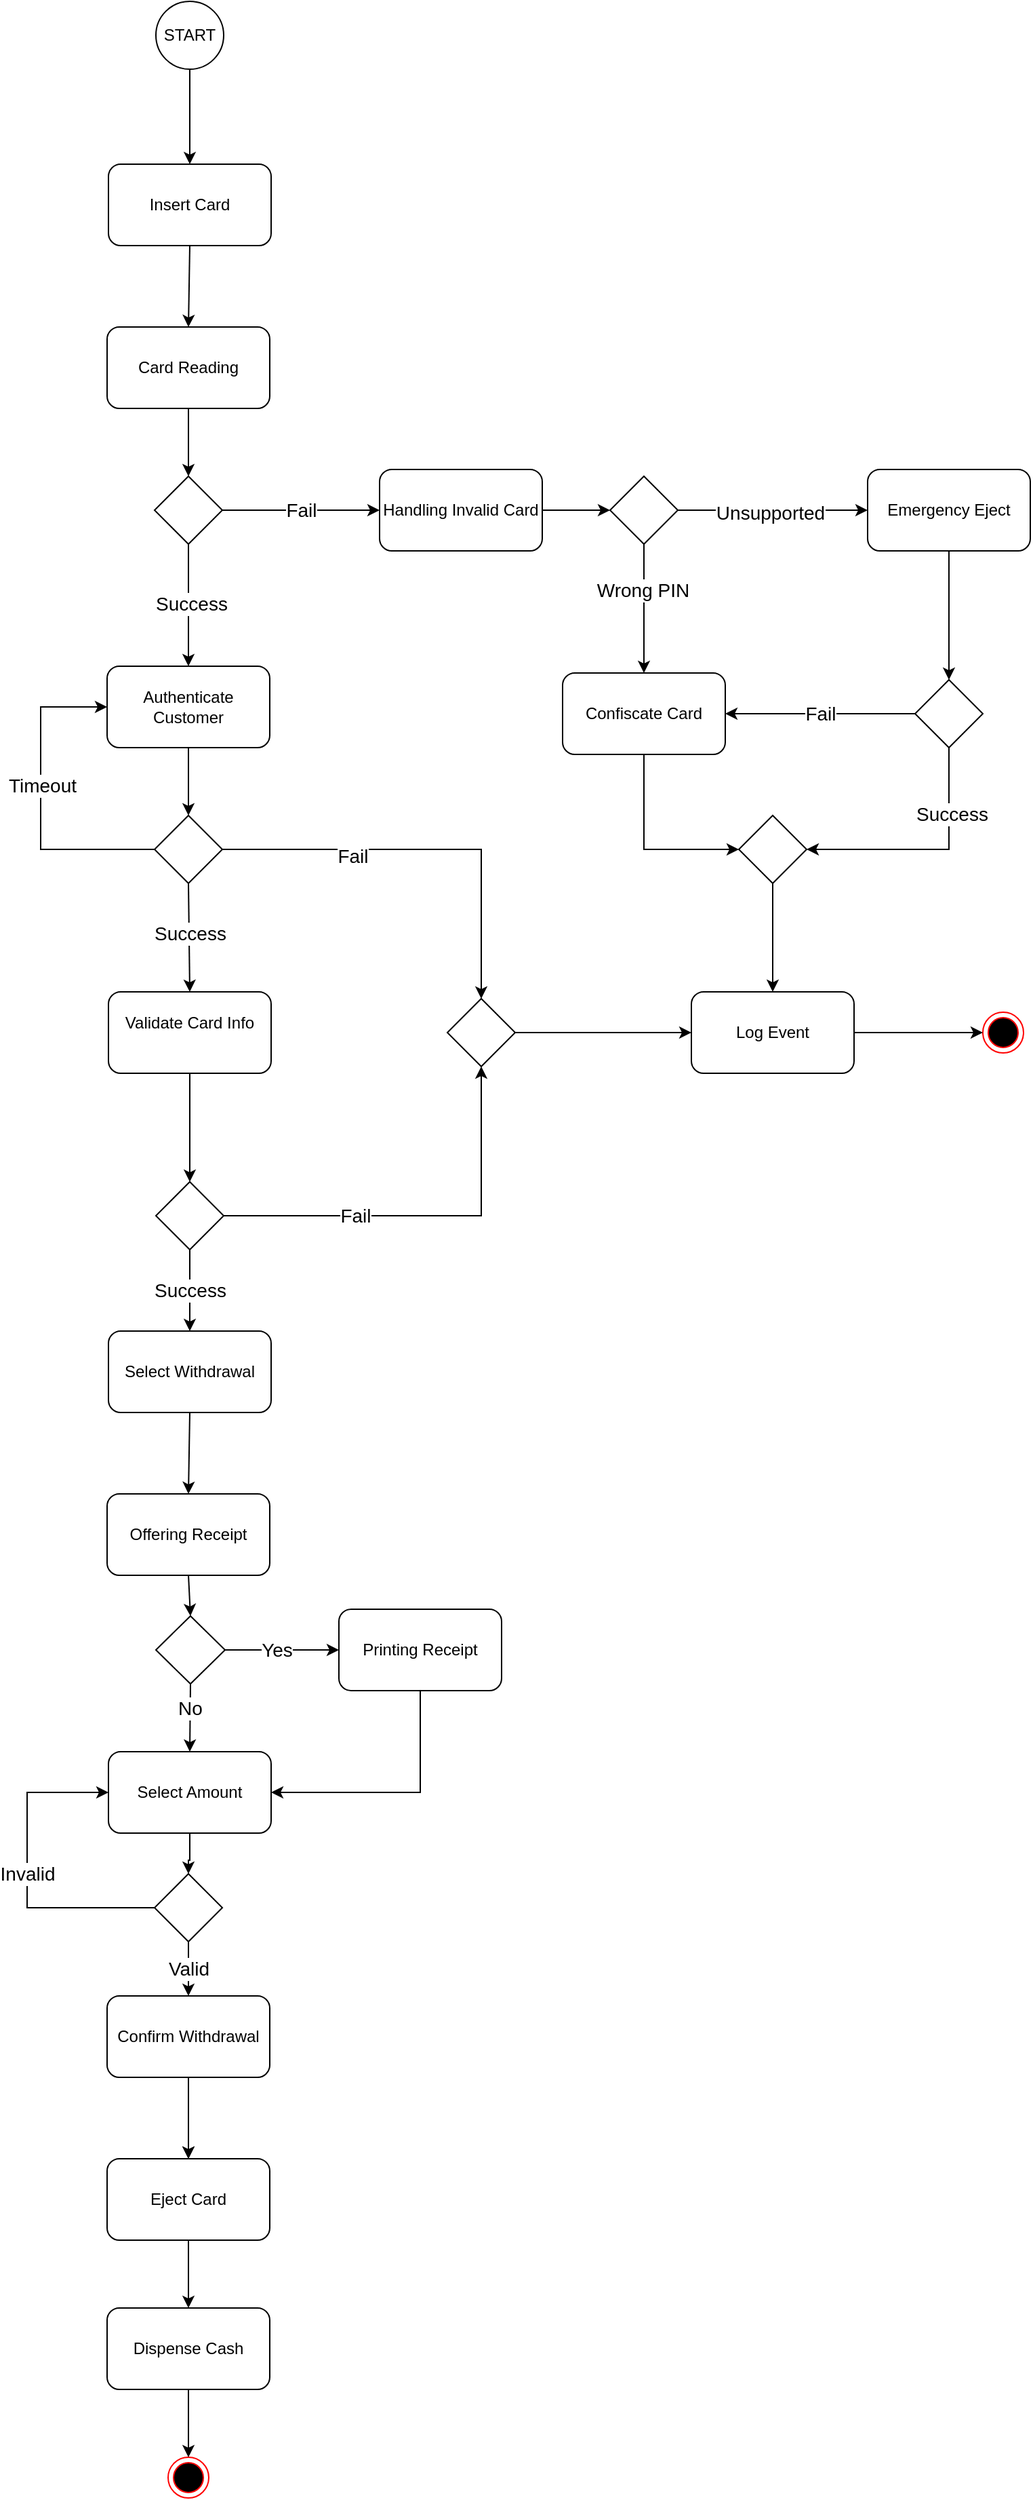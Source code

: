 <mxfile version="22.0.3" type="github">
  <diagram name="1 oldal" id="GkW5v6QdE8gthZvtDdKc">
    <mxGraphModel dx="1434" dy="1951" grid="1" gridSize="10" guides="1" tooltips="1" connect="1" arrows="1" fold="1" page="1" pageScale="1" pageWidth="827" pageHeight="1169" math="0" shadow="0">
      <root>
        <mxCell id="0" />
        <mxCell id="1" parent="0" />
        <mxCell id="0JqXtLC-GLu_SXtswpP5-1" value="Insert Card" style="rounded=1;whiteSpace=wrap;html=1;" vertex="1" parent="1">
          <mxGeometry x="340" y="-440" width="120" height="60" as="geometry" />
        </mxCell>
        <mxCell id="0JqXtLC-GLu_SXtswpP5-3" value="&#xa;Validate Card Info&#xa;&#xa;" style="rounded=1;whiteSpace=wrap;html=1;arcSize=15;" vertex="1" parent="1">
          <mxGeometry x="340" y="170" width="120" height="60" as="geometry" />
        </mxCell>
        <mxCell id="0JqXtLC-GLu_SXtswpP5-4" value="Select Withdrawal" style="rounded=1;whiteSpace=wrap;html=1;" vertex="1" parent="1">
          <mxGeometry x="340" y="420" width="120" height="60" as="geometry" />
        </mxCell>
        <mxCell id="0JqXtLC-GLu_SXtswpP5-118" value="" style="edgeStyle=orthogonalEdgeStyle;rounded=0;orthogonalLoop=1;jettySize=auto;html=1;" edge="1" parent="1" source="0JqXtLC-GLu_SXtswpP5-5" target="0JqXtLC-GLu_SXtswpP5-104">
          <mxGeometry relative="1" as="geometry" />
        </mxCell>
        <mxCell id="0JqXtLC-GLu_SXtswpP5-5" value="Select Amount" style="rounded=1;whiteSpace=wrap;html=1;" vertex="1" parent="1">
          <mxGeometry x="340" y="730" width="120" height="60" as="geometry" />
        </mxCell>
        <mxCell id="0JqXtLC-GLu_SXtswpP5-30" value="" style="edgeStyle=orthogonalEdgeStyle;rounded=0;orthogonalLoop=1;jettySize=auto;html=1;" edge="1" parent="1" source="0JqXtLC-GLu_SXtswpP5-6" target="0JqXtLC-GLu_SXtswpP5-7">
          <mxGeometry relative="1" as="geometry" />
        </mxCell>
        <mxCell id="0JqXtLC-GLu_SXtswpP5-6" value="Confirm Withdrawal" style="rounded=1;whiteSpace=wrap;html=1;" vertex="1" parent="1">
          <mxGeometry x="339" y="910" width="120" height="60" as="geometry" />
        </mxCell>
        <mxCell id="0JqXtLC-GLu_SXtswpP5-7" value="Eject Card" style="rounded=1;whiteSpace=wrap;html=1;" vertex="1" parent="1">
          <mxGeometry x="339" y="1030" width="120" height="60" as="geometry" />
        </mxCell>
        <mxCell id="0JqXtLC-GLu_SXtswpP5-8" value="Dispense Cash" style="rounded=1;whiteSpace=wrap;html=1;" vertex="1" parent="1">
          <mxGeometry x="339" y="1140" width="120" height="60" as="geometry" />
        </mxCell>
        <mxCell id="0JqXtLC-GLu_SXtswpP5-9" value="" style="ellipse;html=1;shape=endState;fillColor=#000000;strokeColor=#ff0000;" vertex="1" parent="1">
          <mxGeometry x="384" y="1250" width="30" height="30" as="geometry" />
        </mxCell>
        <mxCell id="0JqXtLC-GLu_SXtswpP5-10" value="" style="endArrow=classic;html=1;rounded=0;entryX=0.5;entryY=0;entryDx=0;entryDy=0;exitX=0.5;exitY=1;exitDx=0;exitDy=0;" edge="1" parent="1" source="0JqXtLC-GLu_SXtswpP5-7" target="0JqXtLC-GLu_SXtswpP5-8">
          <mxGeometry width="50" height="50" relative="1" as="geometry">
            <mxPoint x="390" y="930" as="sourcePoint" />
            <mxPoint x="440" y="880" as="targetPoint" />
          </mxGeometry>
        </mxCell>
        <mxCell id="0JqXtLC-GLu_SXtswpP5-11" value="" style="endArrow=classic;html=1;rounded=0;entryX=0.5;entryY=0;entryDx=0;entryDy=0;exitX=0.5;exitY=1;exitDx=0;exitDy=0;" edge="1" parent="1" source="0JqXtLC-GLu_SXtswpP5-8" target="0JqXtLC-GLu_SXtswpP5-9">
          <mxGeometry width="50" height="50" relative="1" as="geometry">
            <mxPoint x="390" y="930" as="sourcePoint" />
            <mxPoint x="440" y="880" as="targetPoint" />
          </mxGeometry>
        </mxCell>
        <mxCell id="0JqXtLC-GLu_SXtswpP5-12" value="" style="endArrow=classic;html=1;rounded=0;entryX=0.5;entryY=0;entryDx=0;entryDy=0;exitX=0.5;exitY=1;exitDx=0;exitDy=0;" edge="1" parent="1" source="0JqXtLC-GLu_SXtswpP5-87" target="0JqXtLC-GLu_SXtswpP5-3">
          <mxGeometry width="50" height="50" relative="1" as="geometry">
            <mxPoint x="400" y="120" as="sourcePoint" />
            <mxPoint x="440" y="520" as="targetPoint" />
          </mxGeometry>
        </mxCell>
        <mxCell id="0JqXtLC-GLu_SXtswpP5-92" value="&lt;font style=&quot;font-size: 14px;&quot;&gt;Success&lt;/font&gt;" style="edgeLabel;html=1;align=center;verticalAlign=middle;resizable=0;points=[];" vertex="1" connectable="0" parent="0JqXtLC-GLu_SXtswpP5-12">
          <mxGeometry x="-0.075" relative="1" as="geometry">
            <mxPoint as="offset" />
          </mxGeometry>
        </mxCell>
        <mxCell id="0JqXtLC-GLu_SXtswpP5-13" value="" style="endArrow=classic;html=1;rounded=0;exitX=0.5;exitY=1;exitDx=0;exitDy=0;entryX=0.5;entryY=0;entryDx=0;entryDy=0;" edge="1" parent="1" source="0JqXtLC-GLu_SXtswpP5-3" target="0JqXtLC-GLu_SXtswpP5-96">
          <mxGeometry width="50" height="50" relative="1" as="geometry">
            <mxPoint x="390" y="570" as="sourcePoint" />
            <mxPoint x="400" y="300" as="targetPoint" />
          </mxGeometry>
        </mxCell>
        <mxCell id="0JqXtLC-GLu_SXtswpP5-14" value="" style="endArrow=classic;html=1;rounded=0;entryX=0.5;entryY=0;entryDx=0;entryDy=0;exitX=0.5;exitY=1;exitDx=0;exitDy=0;" edge="1" parent="1" source="0JqXtLC-GLu_SXtswpP5-108" target="0JqXtLC-GLu_SXtswpP5-5">
          <mxGeometry width="50" height="50" relative="1" as="geometry">
            <mxPoint x="399" y="600" as="sourcePoint" />
            <mxPoint x="440" y="520" as="targetPoint" />
          </mxGeometry>
        </mxCell>
        <mxCell id="0JqXtLC-GLu_SXtswpP5-114" value="&lt;font style=&quot;font-size: 14px;&quot;&gt;No&lt;/font&gt;" style="edgeLabel;html=1;align=center;verticalAlign=middle;resizable=0;points=[];" vertex="1" connectable="0" parent="0JqXtLC-GLu_SXtswpP5-14">
          <mxGeometry x="-0.28" y="-1" relative="1" as="geometry">
            <mxPoint as="offset" />
          </mxGeometry>
        </mxCell>
        <mxCell id="0JqXtLC-GLu_SXtswpP5-17" value="" style="endArrow=classic;html=1;rounded=0;entryX=0.5;entryY=0;entryDx=0;entryDy=0;exitX=0.5;exitY=1;exitDx=0;exitDy=0;" edge="1" parent="1" source="0JqXtLC-GLu_SXtswpP5-70" target="0JqXtLC-GLu_SXtswpP5-68">
          <mxGeometry width="50" height="50" relative="1" as="geometry">
            <mxPoint x="400" y="-170" as="sourcePoint" />
            <mxPoint x="400" y="-140" as="targetPoint" />
          </mxGeometry>
        </mxCell>
        <mxCell id="0JqXtLC-GLu_SXtswpP5-46" value="&lt;font style=&quot;font-size: 14px;&quot;&gt;Success&lt;/font&gt;" style="edgeLabel;html=1;align=center;verticalAlign=middle;resizable=0;points=[];" vertex="1" connectable="0" parent="0JqXtLC-GLu_SXtswpP5-17">
          <mxGeometry x="-0.033" y="2" relative="1" as="geometry">
            <mxPoint as="offset" />
          </mxGeometry>
        </mxCell>
        <mxCell id="0JqXtLC-GLu_SXtswpP5-18" value="" style="endArrow=classic;html=1;rounded=0;exitX=0.5;exitY=1;exitDx=0;exitDy=0;entryX=0.5;entryY=0;entryDx=0;entryDy=0;" edge="1" parent="1" source="0JqXtLC-GLu_SXtswpP5-6" target="0JqXtLC-GLu_SXtswpP5-7">
          <mxGeometry width="50" height="50" relative="1" as="geometry">
            <mxPoint x="390" y="840" as="sourcePoint" />
            <mxPoint x="440" y="790" as="targetPoint" />
          </mxGeometry>
        </mxCell>
        <mxCell id="0JqXtLC-GLu_SXtswpP5-20" value="START" style="ellipse;whiteSpace=wrap;html=1;aspect=fixed;" vertex="1" parent="1">
          <mxGeometry x="375" y="-560" width="50" height="50" as="geometry" />
        </mxCell>
        <mxCell id="0JqXtLC-GLu_SXtswpP5-21" value="" style="endArrow=classic;html=1;rounded=0;entryX=0.5;entryY=0;entryDx=0;entryDy=0;exitX=0.5;exitY=1;exitDx=0;exitDy=0;" edge="1" parent="1" source="0JqXtLC-GLu_SXtswpP5-20" target="0JqXtLC-GLu_SXtswpP5-1">
          <mxGeometry width="50" height="50" relative="1" as="geometry">
            <mxPoint x="390" y="330" as="sourcePoint" />
            <mxPoint x="440" y="280" as="targetPoint" />
          </mxGeometry>
        </mxCell>
        <mxCell id="0JqXtLC-GLu_SXtswpP5-22" value="" style="endArrow=classic;html=1;rounded=0;entryX=0.5;entryY=1;entryDx=0;entryDy=0;exitX=1;exitY=0.5;exitDx=0;exitDy=0;" edge="1" parent="1" source="0JqXtLC-GLu_SXtswpP5-96" target="0JqXtLC-GLu_SXtswpP5-97">
          <mxGeometry relative="1" as="geometry">
            <mxPoint x="430" y="330" as="sourcePoint" />
            <mxPoint x="540" y="330" as="targetPoint" />
            <Array as="points">
              <mxPoint x="615" y="335" />
            </Array>
          </mxGeometry>
        </mxCell>
        <mxCell id="0JqXtLC-GLu_SXtswpP5-23" value="&lt;font style=&quot;font-size: 14px;&quot;&gt;Fail&lt;/font&gt;" style="edgeLabel;resizable=0;html=1;align=center;verticalAlign=middle;" connectable="0" vertex="1" parent="0JqXtLC-GLu_SXtswpP5-22">
          <mxGeometry relative="1" as="geometry">
            <mxPoint x="-53" as="offset" />
          </mxGeometry>
        </mxCell>
        <mxCell id="0JqXtLC-GLu_SXtswpP5-24" value="" style="endArrow=classic;html=1;rounded=0;entryX=0.5;entryY=0;entryDx=0;entryDy=0;exitX=0.5;exitY=1;exitDx=0;exitDy=0;" edge="1" parent="1" target="0JqXtLC-GLu_SXtswpP5-4">
          <mxGeometry relative="1" as="geometry">
            <mxPoint x="400" y="360" as="sourcePoint" />
            <mxPoint x="515" y="380" as="targetPoint" />
          </mxGeometry>
        </mxCell>
        <mxCell id="0JqXtLC-GLu_SXtswpP5-25" value="&lt;font style=&quot;font-size: 14px;&quot;&gt;Success&lt;/font&gt;" style="edgeLabel;resizable=0;html=1;align=center;verticalAlign=middle;" connectable="0" vertex="1" parent="0JqXtLC-GLu_SXtswpP5-24">
          <mxGeometry relative="1" as="geometry" />
        </mxCell>
        <mxCell id="0JqXtLC-GLu_SXtswpP5-26" value="Log Event" style="rounded=1;whiteSpace=wrap;html=1;" vertex="1" parent="1">
          <mxGeometry x="770" y="170" width="120" height="60" as="geometry" />
        </mxCell>
        <mxCell id="0JqXtLC-GLu_SXtswpP5-28" value="" style="ellipse;html=1;shape=endState;fillColor=#000000;strokeColor=#ff0000;" vertex="1" parent="1">
          <mxGeometry x="985" y="185" width="30" height="30" as="geometry" />
        </mxCell>
        <mxCell id="0JqXtLC-GLu_SXtswpP5-33" value="" style="endArrow=classic;html=1;rounded=0;exitX=0;exitY=0.5;exitDx=0;exitDy=0;entryX=0;entryY=0.5;entryDx=0;entryDy=0;" edge="1" parent="1" source="0JqXtLC-GLu_SXtswpP5-104" target="0JqXtLC-GLu_SXtswpP5-5">
          <mxGeometry relative="1" as="geometry">
            <mxPoint x="340" y="675" as="sourcePoint" />
            <mxPoint x="340" y="584" as="targetPoint" />
            <Array as="points">
              <mxPoint x="280" y="845" />
              <mxPoint x="280" y="760" />
            </Array>
          </mxGeometry>
        </mxCell>
        <mxCell id="0JqXtLC-GLu_SXtswpP5-34" value="&lt;font style=&quot;font-size: 14px;&quot;&gt;Invalid&lt;/font&gt;" style="edgeLabel;resizable=0;html=1;align=center;verticalAlign=middle;" connectable="0" vertex="1" parent="0JqXtLC-GLu_SXtswpP5-33">
          <mxGeometry relative="1" as="geometry" />
        </mxCell>
        <mxCell id="0JqXtLC-GLu_SXtswpP5-40" value="" style="endArrow=classic;html=1;rounded=0;exitX=0.5;exitY=1;exitDx=0;exitDy=0;entryX=0.5;entryY=0;entryDx=0;entryDy=0;" edge="1" parent="1" source="0JqXtLC-GLu_SXtswpP5-104" target="0JqXtLC-GLu_SXtswpP5-6">
          <mxGeometry relative="1" as="geometry">
            <mxPoint x="400" y="700" as="sourcePoint" />
            <mxPoint x="460" y="910" as="targetPoint" />
          </mxGeometry>
        </mxCell>
        <mxCell id="0JqXtLC-GLu_SXtswpP5-41" value="&lt;font style=&quot;font-size: 14px;&quot;&gt;Valid&lt;/font&gt;" style="edgeLabel;resizable=0;html=1;align=center;verticalAlign=middle;" connectable="0" vertex="1" parent="0JqXtLC-GLu_SXtswpP5-40">
          <mxGeometry relative="1" as="geometry" />
        </mxCell>
        <mxCell id="0JqXtLC-GLu_SXtswpP5-45" value="" style="endArrow=classic;html=1;rounded=0;entryX=0.5;entryY=0;entryDx=0;entryDy=0;exitX=0.5;exitY=1;exitDx=0;exitDy=0;" edge="1" parent="1" source="0JqXtLC-GLu_SXtswpP5-1">
          <mxGeometry width="50" height="50" relative="1" as="geometry">
            <mxPoint x="400" y="-380" as="sourcePoint" />
            <mxPoint x="399" y="-320" as="targetPoint" />
          </mxGeometry>
        </mxCell>
        <mxCell id="0JqXtLC-GLu_SXtswpP5-47" value="" style="endArrow=classic;html=1;rounded=0;exitX=1;exitY=0.5;exitDx=0;exitDy=0;entryX=0;entryY=0.5;entryDx=0;entryDy=0;" edge="1" parent="1" source="0JqXtLC-GLu_SXtswpP5-70" target="0JqXtLC-GLu_SXtswpP5-62">
          <mxGeometry relative="1" as="geometry">
            <mxPoint x="465" y="-290.5" as="sourcePoint" />
            <mxPoint x="550" y="-290" as="targetPoint" />
          </mxGeometry>
        </mxCell>
        <mxCell id="0JqXtLC-GLu_SXtswpP5-48" value="&lt;font style=&quot;font-size: 14px;&quot;&gt;Fail&lt;/font&gt;" style="edgeLabel;resizable=0;html=1;align=center;verticalAlign=middle;" connectable="0" vertex="1" parent="0JqXtLC-GLu_SXtswpP5-47">
          <mxGeometry relative="1" as="geometry" />
        </mxCell>
        <mxCell id="0JqXtLC-GLu_SXtswpP5-51" style="edgeStyle=orthogonalEdgeStyle;rounded=0;orthogonalLoop=1;jettySize=auto;html=1;exitX=0.5;exitY=1;exitDx=0;exitDy=0;" edge="1" parent="1">
          <mxGeometry relative="1" as="geometry">
            <mxPoint x="630" y="-260" as="sourcePoint" />
            <mxPoint x="630" y="-260" as="targetPoint" />
          </mxGeometry>
        </mxCell>
        <mxCell id="0JqXtLC-GLu_SXtswpP5-52" value="" style="endArrow=classic;html=1;rounded=0;exitX=0.5;exitY=0;exitDx=0;exitDy=0;entryX=1;entryY=0.5;entryDx=0;entryDy=0;" edge="1" parent="1" source="0JqXtLC-GLu_SXtswpP5-74" target="0JqXtLC-GLu_SXtswpP5-102">
          <mxGeometry width="50" height="50" relative="1" as="geometry">
            <mxPoint x="860" y="-290" as="sourcePoint" />
            <mxPoint x="860" y="70" as="targetPoint" />
            <Array as="points">
              <mxPoint x="960" y="65" />
            </Array>
          </mxGeometry>
        </mxCell>
        <mxCell id="0JqXtLC-GLu_SXtswpP5-60" value="&lt;font style=&quot;font-size: 14px;&quot;&gt;Success&lt;/font&gt;" style="edgeLabel;html=1;align=center;verticalAlign=middle;resizable=0;points=[];" vertex="1" connectable="0" parent="0JqXtLC-GLu_SXtswpP5-52">
          <mxGeometry x="-0.143" y="2" relative="1" as="geometry">
            <mxPoint as="offset" />
          </mxGeometry>
        </mxCell>
        <mxCell id="0JqXtLC-GLu_SXtswpP5-55" value="" style="endArrow=classic;html=1;rounded=0;entryX=1;entryY=0.5;entryDx=0;entryDy=0;exitX=0;exitY=0.5;exitDx=0;exitDy=0;" edge="1" parent="1" source="0JqXtLC-GLu_SXtswpP5-74" target="0JqXtLC-GLu_SXtswpP5-58">
          <mxGeometry relative="1" as="geometry">
            <mxPoint x="790" y="-320" as="sourcePoint" />
            <mxPoint x="630" y="-390" as="targetPoint" />
          </mxGeometry>
        </mxCell>
        <mxCell id="0JqXtLC-GLu_SXtswpP5-56" value="&lt;font style=&quot;font-size: 14px;&quot;&gt;Fail&lt;/font&gt;" style="edgeLabel;resizable=0;html=1;align=center;verticalAlign=middle;" connectable="0" vertex="1" parent="0JqXtLC-GLu_SXtswpP5-55">
          <mxGeometry relative="1" as="geometry" />
        </mxCell>
        <mxCell id="0JqXtLC-GLu_SXtswpP5-58" value="Confiscate Card" style="rounded=1;whiteSpace=wrap;html=1;" vertex="1" parent="1">
          <mxGeometry x="675" y="-65" width="120" height="60" as="geometry" />
        </mxCell>
        <mxCell id="0JqXtLC-GLu_SXtswpP5-59" value="" style="endArrow=classic;html=1;rounded=0;exitX=0.5;exitY=1;exitDx=0;exitDy=0;entryX=0;entryY=0.5;entryDx=0;entryDy=0;" edge="1" parent="1" source="0JqXtLC-GLu_SXtswpP5-58" target="0JqXtLC-GLu_SXtswpP5-102">
          <mxGeometry width="50" height="50" relative="1" as="geometry">
            <mxPoint x="580" y="-470" as="sourcePoint" />
            <mxPoint x="800" y="60" as="targetPoint" />
            <Array as="points">
              <mxPoint x="735" y="65" />
            </Array>
          </mxGeometry>
        </mxCell>
        <mxCell id="0JqXtLC-GLu_SXtswpP5-83" value="" style="edgeStyle=orthogonalEdgeStyle;rounded=0;orthogonalLoop=1;jettySize=auto;html=1;" edge="1" parent="1" source="0JqXtLC-GLu_SXtswpP5-62" target="0JqXtLC-GLu_SXtswpP5-81">
          <mxGeometry relative="1" as="geometry" />
        </mxCell>
        <mxCell id="0JqXtLC-GLu_SXtswpP5-62" value="Handling Invalid Card" style="rounded=1;whiteSpace=wrap;html=1;" vertex="1" parent="1">
          <mxGeometry x="540" y="-215" width="120" height="60" as="geometry" />
        </mxCell>
        <mxCell id="0JqXtLC-GLu_SXtswpP5-63" value="" style="endArrow=classic;html=1;rounded=0;exitX=1;exitY=0.5;exitDx=0;exitDy=0;entryX=0;entryY=0.5;entryDx=0;entryDy=0;" edge="1" parent="1" source="0JqXtLC-GLu_SXtswpP5-81" target="0JqXtLC-GLu_SXtswpP5-73">
          <mxGeometry width="50" height="50" relative="1" as="geometry">
            <mxPoint x="760" y="-220" as="sourcePoint" />
            <mxPoint x="890" y="-215" as="targetPoint" />
          </mxGeometry>
        </mxCell>
        <mxCell id="0JqXtLC-GLu_SXtswpP5-79" value="&lt;font style=&quot;font-size: 14px;&quot;&gt;Unsupported&lt;/font&gt;" style="edgeLabel;html=1;align=center;verticalAlign=middle;resizable=0;points=[];" vertex="1" connectable="0" parent="0JqXtLC-GLu_SXtswpP5-63">
          <mxGeometry x="-0.029" y="-2" relative="1" as="geometry">
            <mxPoint as="offset" />
          </mxGeometry>
        </mxCell>
        <mxCell id="0JqXtLC-GLu_SXtswpP5-67" value="" style="endArrow=classic;html=1;rounded=0;exitX=0.5;exitY=1;exitDx=0;exitDy=0;" edge="1" parent="1" source="0JqXtLC-GLu_SXtswpP5-81" target="0JqXtLC-GLu_SXtswpP5-58">
          <mxGeometry width="50" height="50" relative="1" as="geometry">
            <mxPoint x="792.5" y="-317.5" as="sourcePoint" />
            <mxPoint x="600" y="-380" as="targetPoint" />
            <Array as="points" />
          </mxGeometry>
        </mxCell>
        <mxCell id="0JqXtLC-GLu_SXtswpP5-78" value="&lt;font style=&quot;font-size: 14px;&quot;&gt;Wrong PIN&lt;/font&gt;" style="edgeLabel;html=1;align=center;verticalAlign=middle;resizable=0;points=[];" vertex="1" connectable="0" parent="0JqXtLC-GLu_SXtswpP5-67">
          <mxGeometry x="-0.292" y="-1" relative="1" as="geometry">
            <mxPoint as="offset" />
          </mxGeometry>
        </mxCell>
        <mxCell id="0JqXtLC-GLu_SXtswpP5-89" value="" style="edgeStyle=orthogonalEdgeStyle;rounded=0;orthogonalLoop=1;jettySize=auto;html=1;" edge="1" parent="1" source="0JqXtLC-GLu_SXtswpP5-68" target="0JqXtLC-GLu_SXtswpP5-87">
          <mxGeometry relative="1" as="geometry" />
        </mxCell>
        <mxCell id="0JqXtLC-GLu_SXtswpP5-68" value="Authenticate Customer" style="rounded=1;whiteSpace=wrap;html=1;" vertex="1" parent="1">
          <mxGeometry x="339" y="-70" width="120" height="60" as="geometry" />
        </mxCell>
        <mxCell id="0JqXtLC-GLu_SXtswpP5-77" value="" style="edgeStyle=orthogonalEdgeStyle;rounded=0;orthogonalLoop=1;jettySize=auto;html=1;" edge="1" parent="1" source="0JqXtLC-GLu_SXtswpP5-69" target="0JqXtLC-GLu_SXtswpP5-70">
          <mxGeometry relative="1" as="geometry" />
        </mxCell>
        <mxCell id="0JqXtLC-GLu_SXtswpP5-69" value="Card Reading" style="rounded=1;whiteSpace=wrap;html=1;" vertex="1" parent="1">
          <mxGeometry x="339" y="-320" width="120" height="60" as="geometry" />
        </mxCell>
        <mxCell id="0JqXtLC-GLu_SXtswpP5-70" value="" style="rhombus;whiteSpace=wrap;html=1;" vertex="1" parent="1">
          <mxGeometry x="374" y="-210" width="50" height="50" as="geometry" />
        </mxCell>
        <mxCell id="0JqXtLC-GLu_SXtswpP5-76" value="" style="edgeStyle=orthogonalEdgeStyle;rounded=0;orthogonalLoop=1;jettySize=auto;html=1;" edge="1" parent="1" source="0JqXtLC-GLu_SXtswpP5-73" target="0JqXtLC-GLu_SXtswpP5-74">
          <mxGeometry relative="1" as="geometry" />
        </mxCell>
        <mxCell id="0JqXtLC-GLu_SXtswpP5-73" value="Emergency Eject" style="rounded=1;whiteSpace=wrap;html=1;" vertex="1" parent="1">
          <mxGeometry x="900" y="-215" width="120" height="60" as="geometry" />
        </mxCell>
        <mxCell id="0JqXtLC-GLu_SXtswpP5-74" value="" style="rhombus;whiteSpace=wrap;html=1;" vertex="1" parent="1">
          <mxGeometry x="935" y="-60" width="50" height="50" as="geometry" />
        </mxCell>
        <mxCell id="0JqXtLC-GLu_SXtswpP5-81" value="" style="rhombus;whiteSpace=wrap;html=1;" vertex="1" parent="1">
          <mxGeometry x="710" y="-210" width="50" height="50" as="geometry" />
        </mxCell>
        <mxCell id="0JqXtLC-GLu_SXtswpP5-87" value="" style="rhombus;whiteSpace=wrap;html=1;" vertex="1" parent="1">
          <mxGeometry x="374" y="40" width="50" height="50" as="geometry" />
        </mxCell>
        <mxCell id="0JqXtLC-GLu_SXtswpP5-90" value="" style="endArrow=classic;html=1;rounded=0;entryX=0;entryY=0.5;entryDx=0;entryDy=0;exitX=0;exitY=0.5;exitDx=0;exitDy=0;" edge="1" parent="1" source="0JqXtLC-GLu_SXtswpP5-87" target="0JqXtLC-GLu_SXtswpP5-68">
          <mxGeometry width="50" height="50" relative="1" as="geometry">
            <mxPoint x="270" y="-40" as="sourcePoint" />
            <mxPoint x="440" y="-70" as="targetPoint" />
            <Array as="points">
              <mxPoint x="290" y="65" />
              <mxPoint x="290" y="-40" />
            </Array>
          </mxGeometry>
        </mxCell>
        <mxCell id="0JqXtLC-GLu_SXtswpP5-91" value="&lt;font style=&quot;font-size: 14px;&quot;&gt;Timeout&lt;/font&gt;" style="edgeLabel;html=1;align=center;verticalAlign=middle;resizable=0;points=[];" vertex="1" connectable="0" parent="0JqXtLC-GLu_SXtswpP5-90">
          <mxGeometry x="0.101" y="-1" relative="1" as="geometry">
            <mxPoint as="offset" />
          </mxGeometry>
        </mxCell>
        <mxCell id="0JqXtLC-GLu_SXtswpP5-93" value="" style="endArrow=classic;html=1;rounded=0;entryX=0.5;entryY=0;entryDx=0;entryDy=0;exitX=1;exitY=0.5;exitDx=0;exitDy=0;" edge="1" parent="1" source="0JqXtLC-GLu_SXtswpP5-87" target="0JqXtLC-GLu_SXtswpP5-97">
          <mxGeometry width="50" height="50" relative="1" as="geometry">
            <mxPoint x="490" y="30" as="sourcePoint" />
            <mxPoint x="681" y="140" as="targetPoint" />
            <Array as="points">
              <mxPoint x="615" y="65" />
            </Array>
          </mxGeometry>
        </mxCell>
        <mxCell id="0JqXtLC-GLu_SXtswpP5-95" value="&lt;font style=&quot;font-size: 14px;&quot;&gt;Fail&lt;/font&gt;" style="edgeLabel;html=1;align=center;verticalAlign=middle;resizable=0;points=[];" vertex="1" connectable="0" parent="0JqXtLC-GLu_SXtswpP5-93">
          <mxGeometry x="-0.302" y="-3" relative="1" as="geometry">
            <mxPoint x="-9" y="2" as="offset" />
          </mxGeometry>
        </mxCell>
        <mxCell id="0JqXtLC-GLu_SXtswpP5-94" value="" style="endArrow=classic;html=1;rounded=0;entryX=0;entryY=0.5;entryDx=0;entryDy=0;exitX=1;exitY=0.5;exitDx=0;exitDy=0;" edge="1" parent="1" source="0JqXtLC-GLu_SXtswpP5-26" target="0JqXtLC-GLu_SXtswpP5-28">
          <mxGeometry width="50" height="50" relative="1" as="geometry">
            <mxPoint x="390" y="70" as="sourcePoint" />
            <mxPoint x="440" y="20" as="targetPoint" />
          </mxGeometry>
        </mxCell>
        <mxCell id="0JqXtLC-GLu_SXtswpP5-96" value="" style="rhombus;whiteSpace=wrap;html=1;" vertex="1" parent="1">
          <mxGeometry x="375" y="310" width="50" height="50" as="geometry" />
        </mxCell>
        <mxCell id="0JqXtLC-GLu_SXtswpP5-98" value="" style="edgeStyle=orthogonalEdgeStyle;rounded=0;orthogonalLoop=1;jettySize=auto;html=1;" edge="1" parent="1" source="0JqXtLC-GLu_SXtswpP5-97" target="0JqXtLC-GLu_SXtswpP5-26">
          <mxGeometry relative="1" as="geometry" />
        </mxCell>
        <mxCell id="0JqXtLC-GLu_SXtswpP5-97" value="" style="rhombus;whiteSpace=wrap;html=1;" vertex="1" parent="1">
          <mxGeometry x="590" y="175" width="50" height="50" as="geometry" />
        </mxCell>
        <mxCell id="0JqXtLC-GLu_SXtswpP5-103" value="" style="edgeStyle=orthogonalEdgeStyle;rounded=0;orthogonalLoop=1;jettySize=auto;html=1;" edge="1" parent="1" source="0JqXtLC-GLu_SXtswpP5-102" target="0JqXtLC-GLu_SXtswpP5-26">
          <mxGeometry relative="1" as="geometry" />
        </mxCell>
        <mxCell id="0JqXtLC-GLu_SXtswpP5-102" value="" style="rhombus;whiteSpace=wrap;html=1;" vertex="1" parent="1">
          <mxGeometry x="805" y="40" width="50" height="50" as="geometry" />
        </mxCell>
        <mxCell id="0JqXtLC-GLu_SXtswpP5-104" value="" style="rhombus;whiteSpace=wrap;html=1;" vertex="1" parent="1">
          <mxGeometry x="374" y="820" width="50" height="50" as="geometry" />
        </mxCell>
        <mxCell id="0JqXtLC-GLu_SXtswpP5-116" value="" style="edgeStyle=orthogonalEdgeStyle;rounded=0;orthogonalLoop=1;jettySize=auto;html=1;" edge="1" parent="1" source="0JqXtLC-GLu_SXtswpP5-108" target="0JqXtLC-GLu_SXtswpP5-115">
          <mxGeometry relative="1" as="geometry" />
        </mxCell>
        <mxCell id="0JqXtLC-GLu_SXtswpP5-117" value="&lt;font style=&quot;font-size: 14px;&quot;&gt;Yes&lt;/font&gt;" style="edgeLabel;html=1;align=center;verticalAlign=middle;resizable=0;points=[];" vertex="1" connectable="0" parent="0JqXtLC-GLu_SXtswpP5-116">
          <mxGeometry x="-0.111" relative="1" as="geometry">
            <mxPoint as="offset" />
          </mxGeometry>
        </mxCell>
        <mxCell id="0JqXtLC-GLu_SXtswpP5-108" value="" style="rhombus;whiteSpace=wrap;html=1;" vertex="1" parent="1">
          <mxGeometry x="375" y="630" width="51" height="50" as="geometry" />
        </mxCell>
        <mxCell id="0JqXtLC-GLu_SXtswpP5-111" value="Offering Receipt" style="rounded=1;whiteSpace=wrap;html=1;" vertex="1" parent="1">
          <mxGeometry x="339" y="540" width="120" height="60" as="geometry" />
        </mxCell>
        <mxCell id="0JqXtLC-GLu_SXtswpP5-112" value="" style="endArrow=classic;html=1;rounded=0;entryX=0.5;entryY=0;entryDx=0;entryDy=0;exitX=0.5;exitY=1;exitDx=0;exitDy=0;" edge="1" parent="1" source="0JqXtLC-GLu_SXtswpP5-111" target="0JqXtLC-GLu_SXtswpP5-108">
          <mxGeometry width="50" height="50" relative="1" as="geometry">
            <mxPoint x="390" y="790" as="sourcePoint" />
            <mxPoint x="440" y="740" as="targetPoint" />
          </mxGeometry>
        </mxCell>
        <mxCell id="0JqXtLC-GLu_SXtswpP5-113" value="" style="endArrow=classic;html=1;rounded=0;entryX=0.5;entryY=0;entryDx=0;entryDy=0;exitX=0.5;exitY=1;exitDx=0;exitDy=0;" edge="1" parent="1" source="0JqXtLC-GLu_SXtswpP5-4" target="0JqXtLC-GLu_SXtswpP5-111">
          <mxGeometry width="50" height="50" relative="1" as="geometry">
            <mxPoint x="390" y="790" as="sourcePoint" />
            <mxPoint x="440" y="740" as="targetPoint" />
          </mxGeometry>
        </mxCell>
        <mxCell id="0JqXtLC-GLu_SXtswpP5-115" value="Printing Receipt" style="rounded=1;whiteSpace=wrap;html=1;" vertex="1" parent="1">
          <mxGeometry x="510" y="625" width="120" height="60" as="geometry" />
        </mxCell>
        <mxCell id="0JqXtLC-GLu_SXtswpP5-119" value="" style="endArrow=classic;html=1;rounded=0;entryX=1;entryY=0.5;entryDx=0;entryDy=0;exitX=0.5;exitY=1;exitDx=0;exitDy=0;" edge="1" parent="1" source="0JqXtLC-GLu_SXtswpP5-115" target="0JqXtLC-GLu_SXtswpP5-5">
          <mxGeometry width="50" height="50" relative="1" as="geometry">
            <mxPoint x="390" y="910" as="sourcePoint" />
            <mxPoint x="450" y="850" as="targetPoint" />
            <Array as="points">
              <mxPoint x="570" y="760" />
            </Array>
          </mxGeometry>
        </mxCell>
      </root>
    </mxGraphModel>
  </diagram>
</mxfile>
